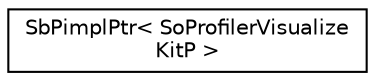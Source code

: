 digraph "Graphical Class Hierarchy"
{
 // LATEX_PDF_SIZE
  edge [fontname="Helvetica",fontsize="10",labelfontname="Helvetica",labelfontsize="10"];
  node [fontname="Helvetica",fontsize="10",shape=record];
  rankdir="LR";
  Node0 [label="SbPimplPtr\< SoProfilerVisualize\lKitP \>",height=0.2,width=0.4,color="black", fillcolor="white", style="filled",URL="$classSbPimplPtr.html",tooltip=" "];
}
